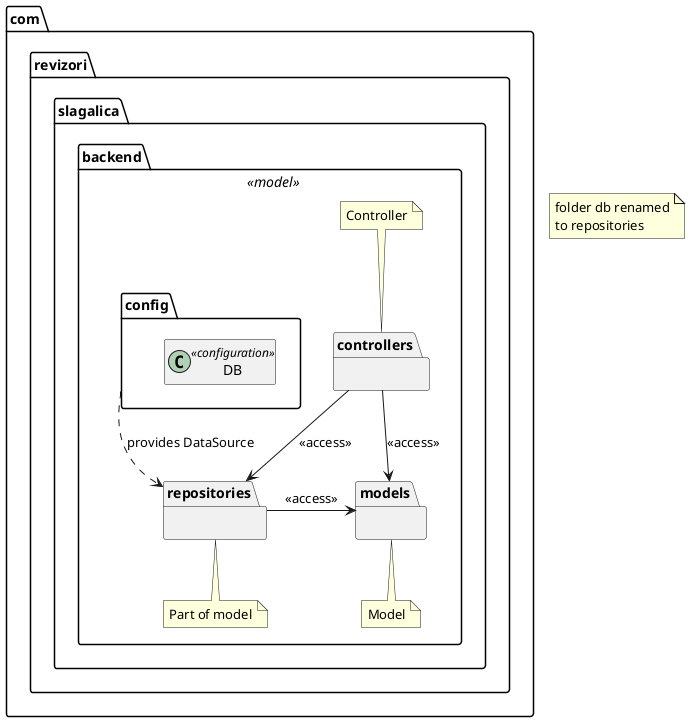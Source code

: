 @startuml package_diagram

hide members

note "folder db renamed\nto repositories" as N1
package com.revizori.slagalica.backend <<model>> {
    package config {
        class DB <<configuration>>
    }
    package controllers {
        '
    }
    package repositories {
        '
    }
    package models {
        '
    }

    config .d.> repositories : provides DataSource
    controllers -d-> models : <<access>>
    controllers -d-> repositories : <<access>>
    repositories -> models : <<access>>

    note top of controllers : Controller
    note bottom of repositories : Part of model
    note bottom of models : Model
}
@enduml